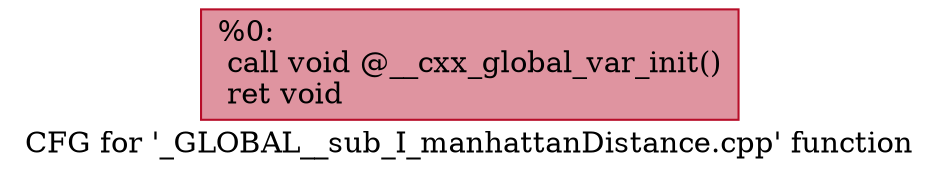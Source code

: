 digraph "CFG for '_GLOBAL__sub_I_manhattanDistance.cpp' function" {
	label="CFG for '_GLOBAL__sub_I_manhattanDistance.cpp' function";

	Node0x2a7a5e51b60 [shape=record,color="#b70d28ff", style=filled, fillcolor="#b70d2870",label="{%0:\l  call void @__cxx_global_var_init()\l  ret void\l}"];
}
